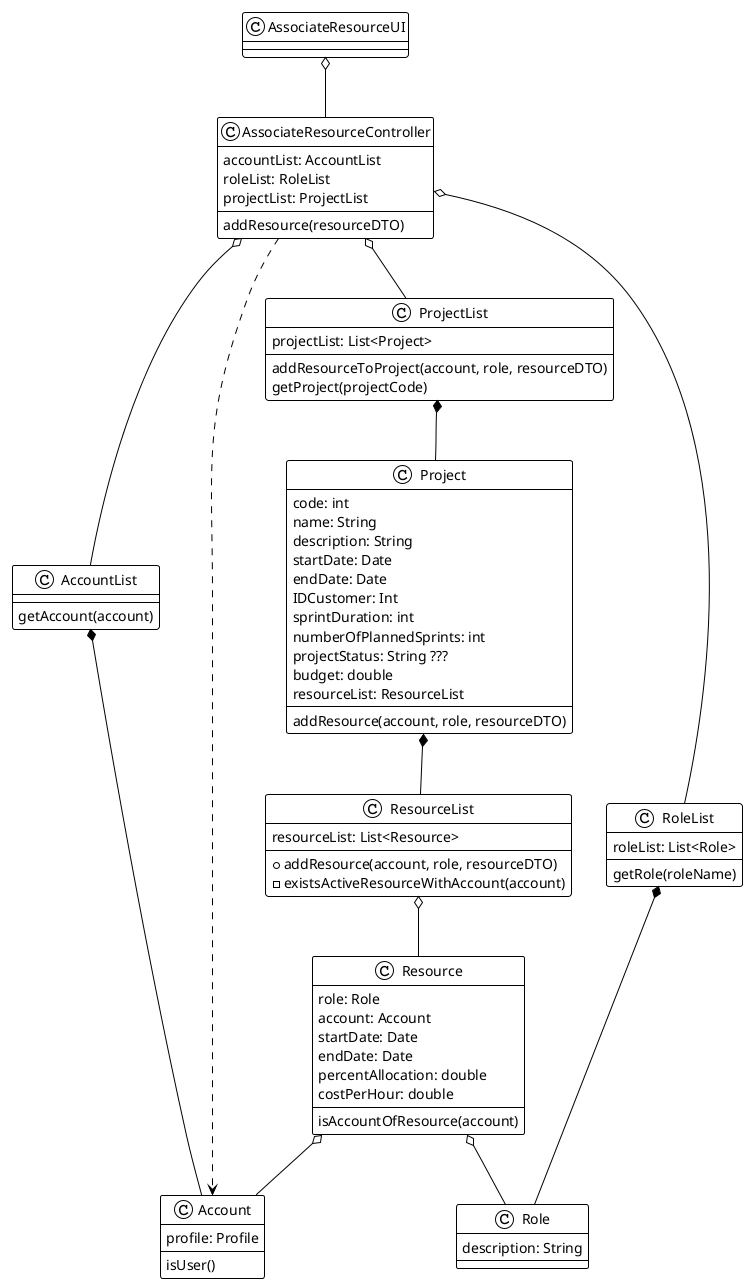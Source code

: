 @startuml
!theme plain

class AssociateResourceUI {
}

class AssociateResourceController {
accountList: AccountList
roleList: RoleList
projectList: ProjectList
addResource(resourceDTO)


}

class AccountList {
getAccount(account)
}

class Account {
profile: Profile
isUser()
}

class RoleList {
roleList: List<Role>
getRole(roleName)
}

class Role {
description: String
}

class ProjectList {
projectList: List<Project>
addResourceToProject(account, role, resourceDTO)
getProject(projectCode)
}

class Project {
code: int
name: String
description: String
startDate: Date
endDate: Date
IDCustomer: Int
sprintDuration: int
numberOfPlannedSprints: int
projectStatus: String ???
budget: double
resourceList: ResourceList
addResource(account, role, resourceDTO)
}

class ResourceList {
resourceList: List<Resource>
+addResource(account, role, resourceDTO)
-existsActiveResourceWithAccount(account)
}

class Resource {
role: Role
account: Account
startDate: Date
endDate: Date
percentAllocation: double
costPerHour: double
isAccountOfResource(account)

}

AssociateResourceUI o-- AssociateResourceController
AssociateResourceController o-- ProjectList
ProjectList *-- Project
Project *-- ResourceList
ResourceList o-- Resource
AccountList *-- Account
RoleList *-- Role
AssociateResourceController o-- AccountList
AssociateResourceController ..> Account
AssociateResourceController o-- RoleList
Resource o-- Account
Resource o-- Role
@enduml